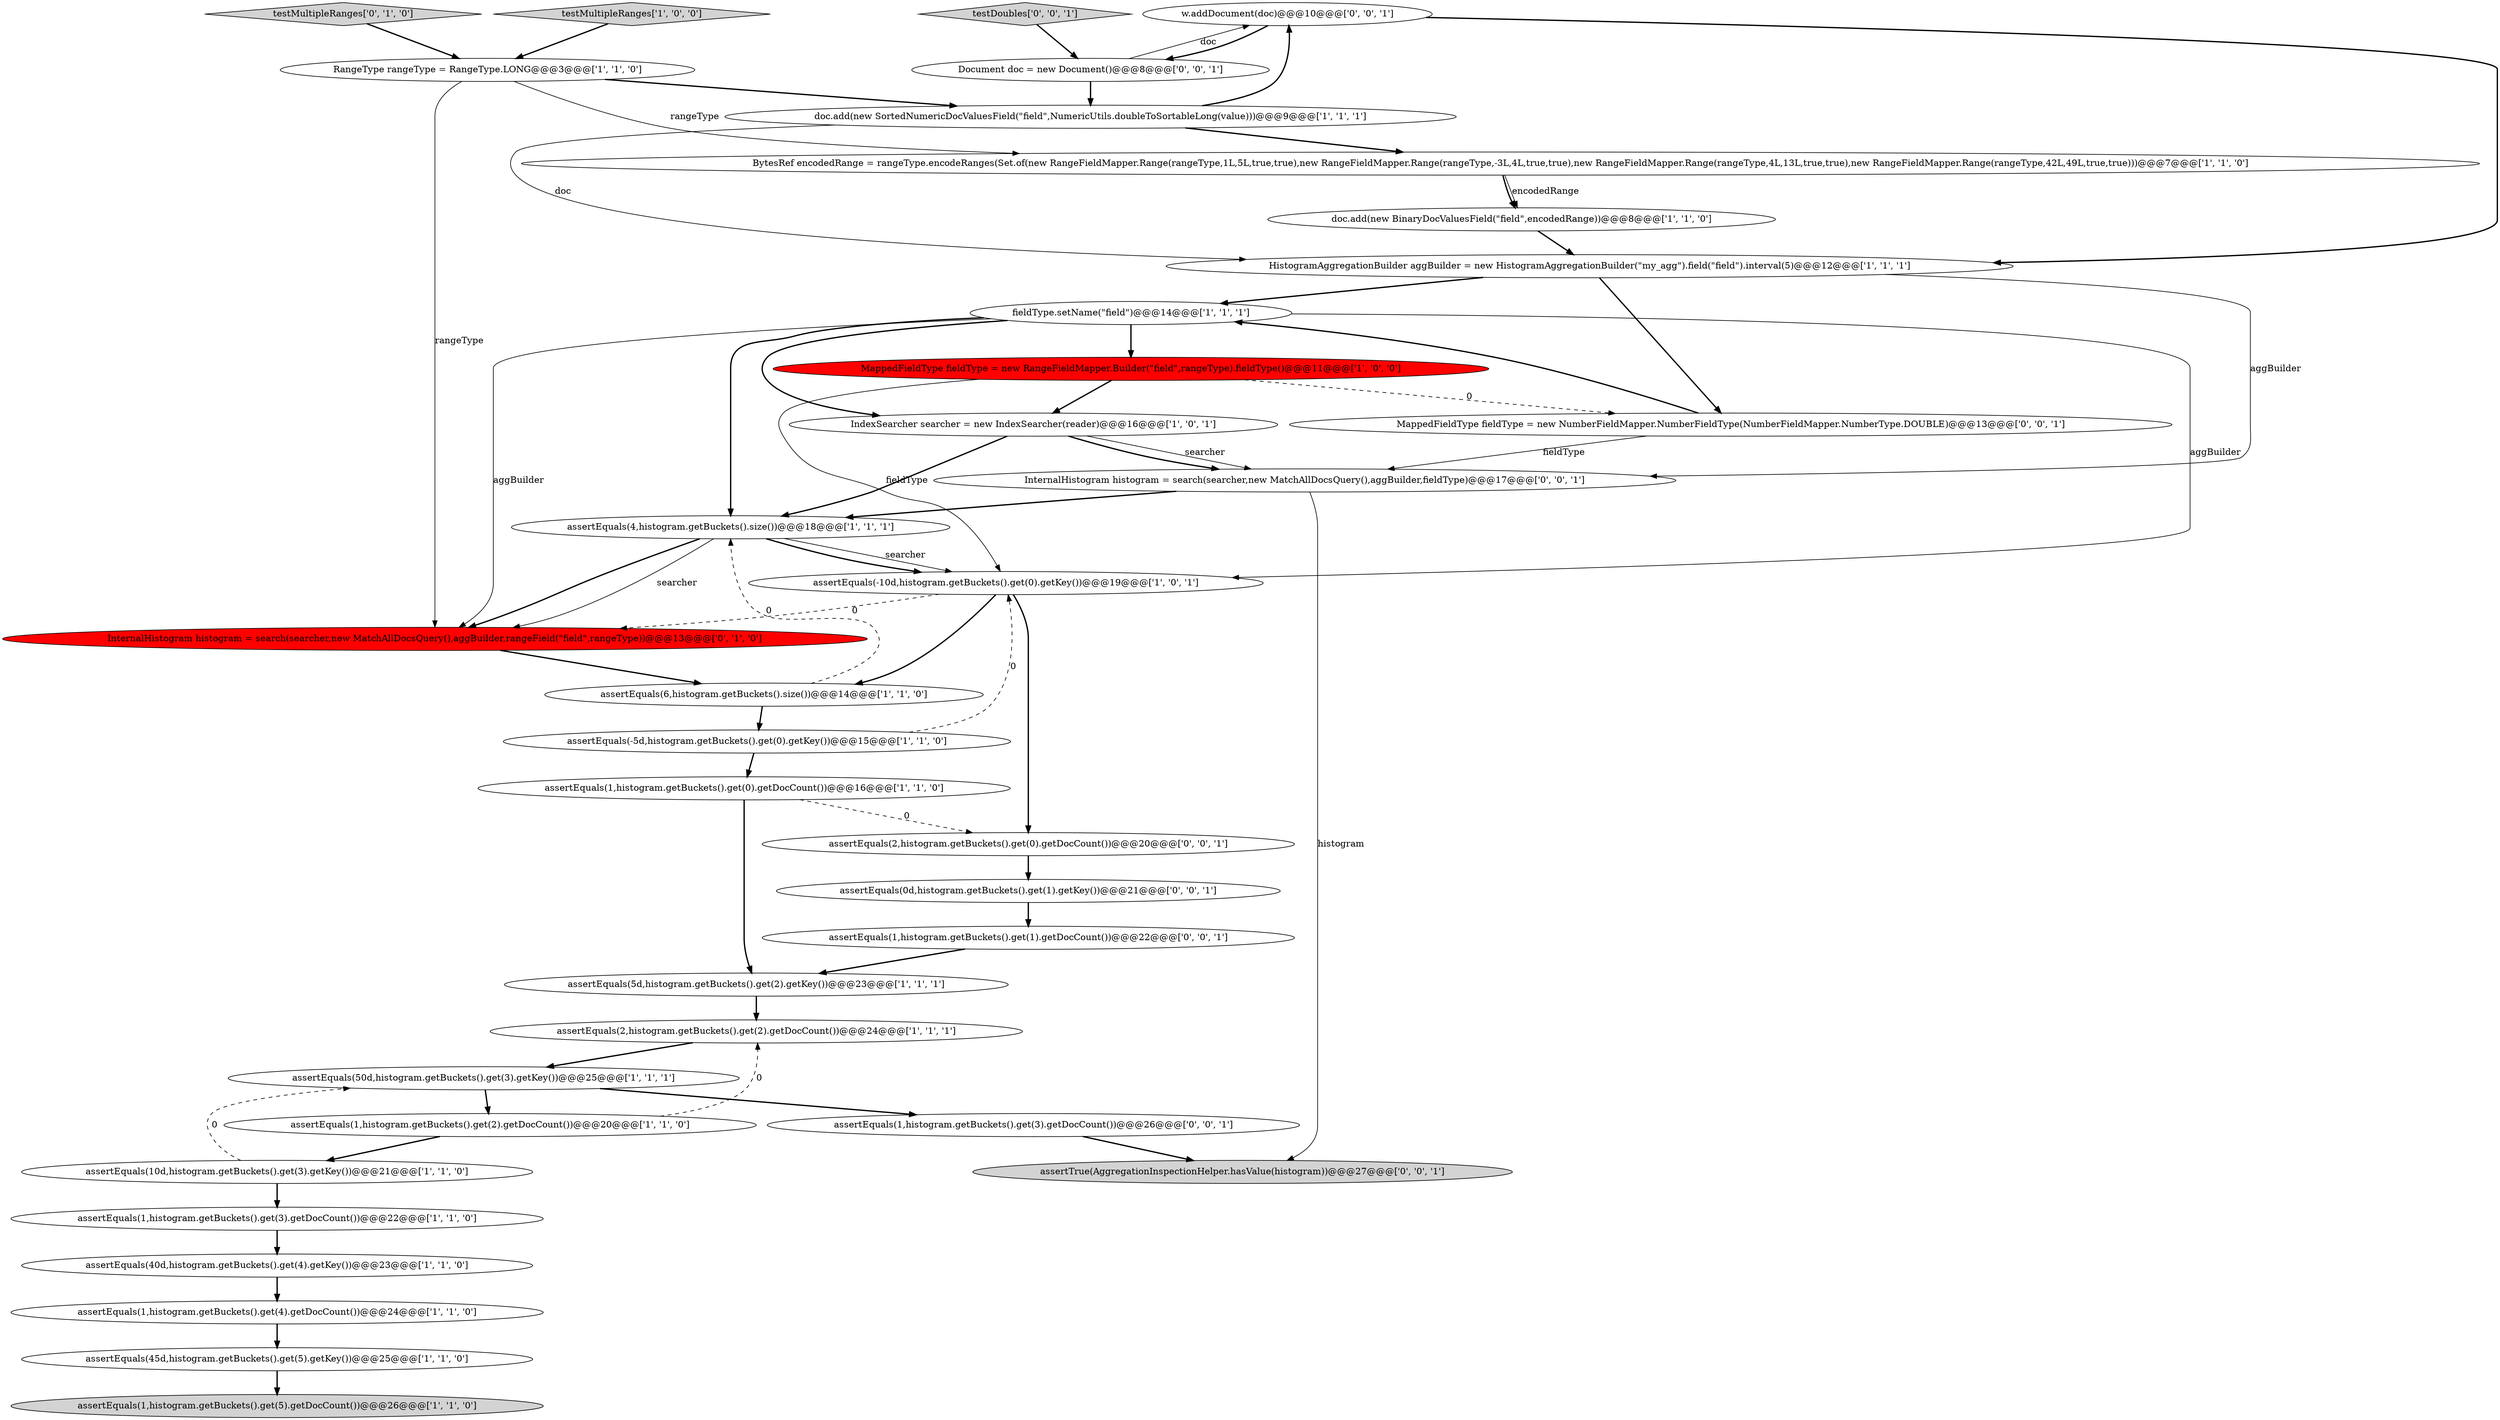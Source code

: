 digraph {
15 [style = filled, label = "IndexSearcher searcher = new IndexSearcher(reader)@@@16@@@['1', '0', '1']", fillcolor = white, shape = ellipse image = "AAA0AAABBB1BBB"];
3 [style = filled, label = "assertEquals(5d,histogram.getBuckets().get(2).getKey())@@@23@@@['1', '1', '1']", fillcolor = white, shape = ellipse image = "AAA0AAABBB1BBB"];
4 [style = filled, label = "fieldType.setName(\"field\")@@@14@@@['1', '1', '1']", fillcolor = white, shape = ellipse image = "AAA0AAABBB1BBB"];
11 [style = filled, label = "assertEquals(-10d,histogram.getBuckets().get(0).getKey())@@@19@@@['1', '0', '1']", fillcolor = white, shape = ellipse image = "AAA0AAABBB1BBB"];
33 [style = filled, label = "Document doc = new Document()@@@8@@@['0', '0', '1']", fillcolor = white, shape = ellipse image = "AAA0AAABBB3BBB"];
18 [style = filled, label = "assertEquals(10d,histogram.getBuckets().get(3).getKey())@@@21@@@['1', '1', '0']", fillcolor = white, shape = ellipse image = "AAA0AAABBB1BBB"];
10 [style = filled, label = "assertEquals(1,histogram.getBuckets().get(4).getDocCount())@@@24@@@['1', '1', '0']", fillcolor = white, shape = ellipse image = "AAA0AAABBB1BBB"];
17 [style = filled, label = "assertEquals(6,histogram.getBuckets().size())@@@14@@@['1', '1', '0']", fillcolor = white, shape = ellipse image = "AAA0AAABBB1BBB"];
6 [style = filled, label = "HistogramAggregationBuilder aggBuilder = new HistogramAggregationBuilder(\"my_agg\").field(\"field\").interval(5)@@@12@@@['1', '1', '1']", fillcolor = white, shape = ellipse image = "AAA0AAABBB1BBB"];
35 [style = filled, label = "assertEquals(1,histogram.getBuckets().get(1).getDocCount())@@@22@@@['0', '0', '1']", fillcolor = white, shape = ellipse image = "AAA0AAABBB3BBB"];
2 [style = filled, label = "assertEquals(45d,histogram.getBuckets().get(5).getKey())@@@25@@@['1', '1', '0']", fillcolor = white, shape = ellipse image = "AAA0AAABBB1BBB"];
24 [style = filled, label = "InternalHistogram histogram = search(searcher,new MatchAllDocsQuery(),aggBuilder,rangeField(\"field\",rangeType))@@@13@@@['0', '1', '0']", fillcolor = red, shape = ellipse image = "AAA1AAABBB2BBB"];
26 [style = filled, label = "w.addDocument(doc)@@@10@@@['0', '0', '1']", fillcolor = white, shape = ellipse image = "AAA0AAABBB3BBB"];
30 [style = filled, label = "InternalHistogram histogram = search(searcher,new MatchAllDocsQuery(),aggBuilder,fieldType)@@@17@@@['0', '0', '1']", fillcolor = white, shape = ellipse image = "AAA0AAABBB3BBB"];
21 [style = filled, label = "RangeType rangeType = RangeType.LONG@@@3@@@['1', '1', '0']", fillcolor = white, shape = ellipse image = "AAA0AAABBB1BBB"];
22 [style = filled, label = "doc.add(new SortedNumericDocValuesField(\"field\",NumericUtils.doubleToSortableLong(value)))@@@9@@@['1', '1', '1']", fillcolor = white, shape = ellipse image = "AAA0AAABBB1BBB"];
31 [style = filled, label = "assertEquals(1,histogram.getBuckets().get(3).getDocCount())@@@26@@@['0', '0', '1']", fillcolor = white, shape = ellipse image = "AAA0AAABBB3BBB"];
25 [style = filled, label = "testMultipleRanges['0', '1', '0']", fillcolor = lightgray, shape = diamond image = "AAA0AAABBB2BBB"];
7 [style = filled, label = "assertEquals(1,histogram.getBuckets().get(0).getDocCount())@@@16@@@['1', '1', '0']", fillcolor = white, shape = ellipse image = "AAA0AAABBB1BBB"];
29 [style = filled, label = "assertEquals(0d,histogram.getBuckets().get(1).getKey())@@@21@@@['0', '0', '1']", fillcolor = white, shape = ellipse image = "AAA0AAABBB3BBB"];
13 [style = filled, label = "testMultipleRanges['1', '0', '0']", fillcolor = lightgray, shape = diamond image = "AAA0AAABBB1BBB"];
16 [style = filled, label = "assertEquals(2,histogram.getBuckets().get(2).getDocCount())@@@24@@@['1', '1', '1']", fillcolor = white, shape = ellipse image = "AAA0AAABBB1BBB"];
19 [style = filled, label = "doc.add(new BinaryDocValuesField(\"field\",encodedRange))@@@8@@@['1', '1', '0']", fillcolor = white, shape = ellipse image = "AAA0AAABBB1BBB"];
28 [style = filled, label = "testDoubles['0', '0', '1']", fillcolor = lightgray, shape = diamond image = "AAA0AAABBB3BBB"];
9 [style = filled, label = "assertEquals(50d,histogram.getBuckets().get(3).getKey())@@@25@@@['1', '1', '1']", fillcolor = white, shape = ellipse image = "AAA0AAABBB1BBB"];
5 [style = filled, label = "assertEquals(1,histogram.getBuckets().get(2).getDocCount())@@@20@@@['1', '1', '0']", fillcolor = white, shape = ellipse image = "AAA0AAABBB1BBB"];
14 [style = filled, label = "assertEquals(1,histogram.getBuckets().get(5).getDocCount())@@@26@@@['1', '1', '0']", fillcolor = lightgray, shape = ellipse image = "AAA0AAABBB1BBB"];
0 [style = filled, label = "assertEquals(4,histogram.getBuckets().size())@@@18@@@['1', '1', '1']", fillcolor = white, shape = ellipse image = "AAA0AAABBB1BBB"];
1 [style = filled, label = "BytesRef encodedRange = rangeType.encodeRanges(Set.of(new RangeFieldMapper.Range(rangeType,1L,5L,true,true),new RangeFieldMapper.Range(rangeType,-3L,4L,true,true),new RangeFieldMapper.Range(rangeType,4L,13L,true,true),new RangeFieldMapper.Range(rangeType,42L,49L,true,true)))@@@7@@@['1', '1', '0']", fillcolor = white, shape = ellipse image = "AAA0AAABBB1BBB"];
27 [style = filled, label = "assertEquals(2,histogram.getBuckets().get(0).getDocCount())@@@20@@@['0', '0', '1']", fillcolor = white, shape = ellipse image = "AAA0AAABBB3BBB"];
23 [style = filled, label = "assertEquals(1,histogram.getBuckets().get(3).getDocCount())@@@22@@@['1', '1', '0']", fillcolor = white, shape = ellipse image = "AAA0AAABBB1BBB"];
34 [style = filled, label = "MappedFieldType fieldType = new NumberFieldMapper.NumberFieldType(NumberFieldMapper.NumberType.DOUBLE)@@@13@@@['0', '0', '1']", fillcolor = white, shape = ellipse image = "AAA0AAABBB3BBB"];
20 [style = filled, label = "assertEquals(40d,histogram.getBuckets().get(4).getKey())@@@23@@@['1', '1', '0']", fillcolor = white, shape = ellipse image = "AAA0AAABBB1BBB"];
8 [style = filled, label = "MappedFieldType fieldType = new RangeFieldMapper.Builder(\"field\",rangeType).fieldType()@@@11@@@['1', '0', '0']", fillcolor = red, shape = ellipse image = "AAA1AAABBB1BBB"];
32 [style = filled, label = "assertTrue(AggregationInspectionHelper.hasValue(histogram))@@@27@@@['0', '0', '1']", fillcolor = lightgray, shape = ellipse image = "AAA0AAABBB3BBB"];
12 [style = filled, label = "assertEquals(-5d,histogram.getBuckets().get(0).getKey())@@@15@@@['1', '1', '0']", fillcolor = white, shape = ellipse image = "AAA0AAABBB1BBB"];
22->26 [style = bold, label=""];
15->30 [style = solid, label="searcher"];
4->11 [style = solid, label="aggBuilder"];
23->20 [style = bold, label=""];
18->9 [style = dashed, label="0"];
8->15 [style = bold, label=""];
21->1 [style = solid, label="rangeType"];
18->23 [style = bold, label=""];
6->34 [style = bold, label=""];
35->3 [style = bold, label=""];
0->11 [style = solid, label="searcher"];
9->31 [style = bold, label=""];
31->32 [style = bold, label=""];
4->15 [style = bold, label=""];
21->24 [style = solid, label="rangeType"];
30->32 [style = solid, label="histogram"];
6->30 [style = solid, label="aggBuilder"];
0->11 [style = bold, label=""];
8->34 [style = dashed, label="0"];
17->0 [style = dashed, label="0"];
5->18 [style = bold, label=""];
15->30 [style = bold, label=""];
3->16 [style = bold, label=""];
26->6 [style = bold, label=""];
19->6 [style = bold, label=""];
4->24 [style = solid, label="aggBuilder"];
12->7 [style = bold, label=""];
7->3 [style = bold, label=""];
33->26 [style = solid, label="doc"];
4->0 [style = bold, label=""];
20->10 [style = bold, label=""];
7->27 [style = dashed, label="0"];
5->16 [style = dashed, label="0"];
6->4 [style = bold, label=""];
12->11 [style = dashed, label="0"];
17->12 [style = bold, label=""];
28->33 [style = bold, label=""];
21->22 [style = bold, label=""];
22->6 [style = solid, label="doc"];
0->24 [style = solid, label="searcher"];
15->0 [style = bold, label=""];
0->24 [style = bold, label=""];
2->14 [style = bold, label=""];
11->24 [style = dashed, label="0"];
24->17 [style = bold, label=""];
9->5 [style = bold, label=""];
34->4 [style = bold, label=""];
4->8 [style = bold, label=""];
11->17 [style = bold, label=""];
10->2 [style = bold, label=""];
30->0 [style = bold, label=""];
22->1 [style = bold, label=""];
29->35 [style = bold, label=""];
27->29 [style = bold, label=""];
34->30 [style = solid, label="fieldType"];
1->19 [style = bold, label=""];
1->19 [style = solid, label="encodedRange"];
13->21 [style = bold, label=""];
26->33 [style = bold, label=""];
16->9 [style = bold, label=""];
33->22 [style = bold, label=""];
25->21 [style = bold, label=""];
8->11 [style = solid, label="fieldType"];
11->27 [style = bold, label=""];
}
